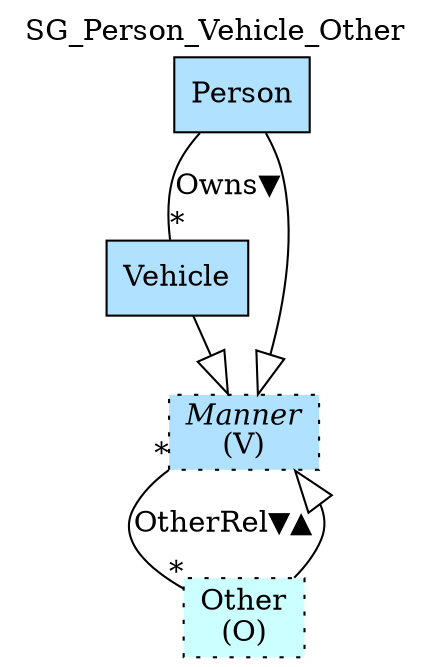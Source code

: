 digraph {graph[label=SG_Person_Vehicle_Other,labelloc=tl,labelfontsize=12];
"Person"[shape=record,fillcolor=lightskyblue1,style = filled,label="Person"];
"Vehicle"[shape=record,fillcolor=lightskyblue1,style = filled,label="Vehicle"];
"Manner"[shape=record,fillcolor=lightskyblue1,style ="filled,dotted",label=<{<I>Manner</I><br/>(V)}>];
"Other"[shape=record,fillcolor="#CCFFFF",style ="filled,dotted",label=<Other<br/>(O)>];

"Person"->"Vehicle"[label="Owns▼",dir=none,taillabel="",headlabel="*"];
"Person"->"Manner"[arrowhead=onormal,arrowsize=2.0];
"Vehicle"->"Manner"[arrowhead=onormal,arrowsize=2.0];
"Other"->"Manner"[arrowhead=onormal,arrowsize=2.0];
"Manner"->"Other"[label="OtherRel▼▲",dir=none,taillabel="*",headlabel="*"];
}